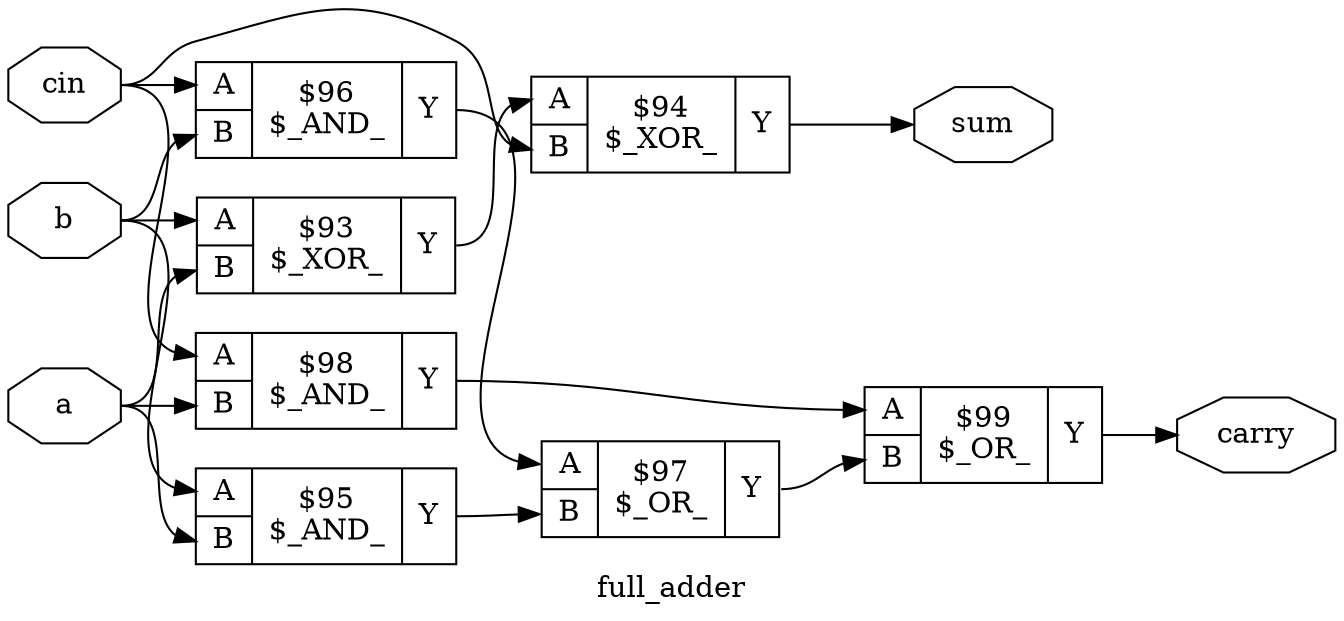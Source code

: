 digraph "full_adder" {
label="full_adder";
rankdir="LR";
remincross=true;
n6 [ shape=octagon, label="a", color="black", fontcolor="black" ];
n7 [ shape=octagon, label="b", color="black", fontcolor="black" ];
n8 [ shape=octagon, label="carry", color="black", fontcolor="black" ];
n9 [ shape=octagon, label="cin", color="black", fontcolor="black" ];
n10 [ shape=octagon, label="sum", color="black", fontcolor="black" ];
c14 [ shape=record, label="{{<p11> A|<p12> B}|$93\n$_XOR_|{<p13> Y}}",  ];
c15 [ shape=record, label="{{<p11> A|<p12> B}|$94\n$_XOR_|{<p13> Y}}",  ];
c16 [ shape=record, label="{{<p11> A|<p12> B}|$95\n$_AND_|{<p13> Y}}",  ];
c17 [ shape=record, label="{{<p11> A|<p12> B}|$96\n$_AND_|{<p13> Y}}",  ];
c18 [ shape=record, label="{{<p11> A|<p12> B}|$97\n$_OR_|{<p13> Y}}",  ];
c19 [ shape=record, label="{{<p11> A|<p12> B}|$98\n$_AND_|{<p13> Y}}",  ];
c20 [ shape=record, label="{{<p11> A|<p12> B}|$99\n$_OR_|{<p13> Y}}",  ];
c18:p13:e -> c20:p12:w [color="black", fontcolor="black", label=""];
c15:p13:e -> n10:w [color="black", fontcolor="black", label=""];
c19:p13:e -> c20:p11:w [color="black", fontcolor="black", label=""];
c14:p13:e -> c15:p11:w [color="black", fontcolor="black", label=""];
c16:p13:e -> c18:p12:w [color="black", fontcolor="black", label=""];
c17:p13:e -> c18:p11:w [color="black", fontcolor="black", label=""];
n6:e -> c14:p12:w [color="black", fontcolor="black", label=""];
n6:e -> c16:p12:w [color="black", fontcolor="black", label=""];
n6:e -> c19:p12:w [color="black", fontcolor="black", label=""];
n7:e -> c14:p11:w [color="black", fontcolor="black", label=""];
n7:e -> c16:p11:w [color="black", fontcolor="black", label=""];
n7:e -> c17:p12:w [color="black", fontcolor="black", label=""];
c20:p13:e -> n8:w [color="black", fontcolor="black", label=""];
n9:e -> c15:p12:w [color="black", fontcolor="black", label=""];
n9:e -> c17:p11:w [color="black", fontcolor="black", label=""];
n9:e -> c19:p11:w [color="black", fontcolor="black", label=""];
}
